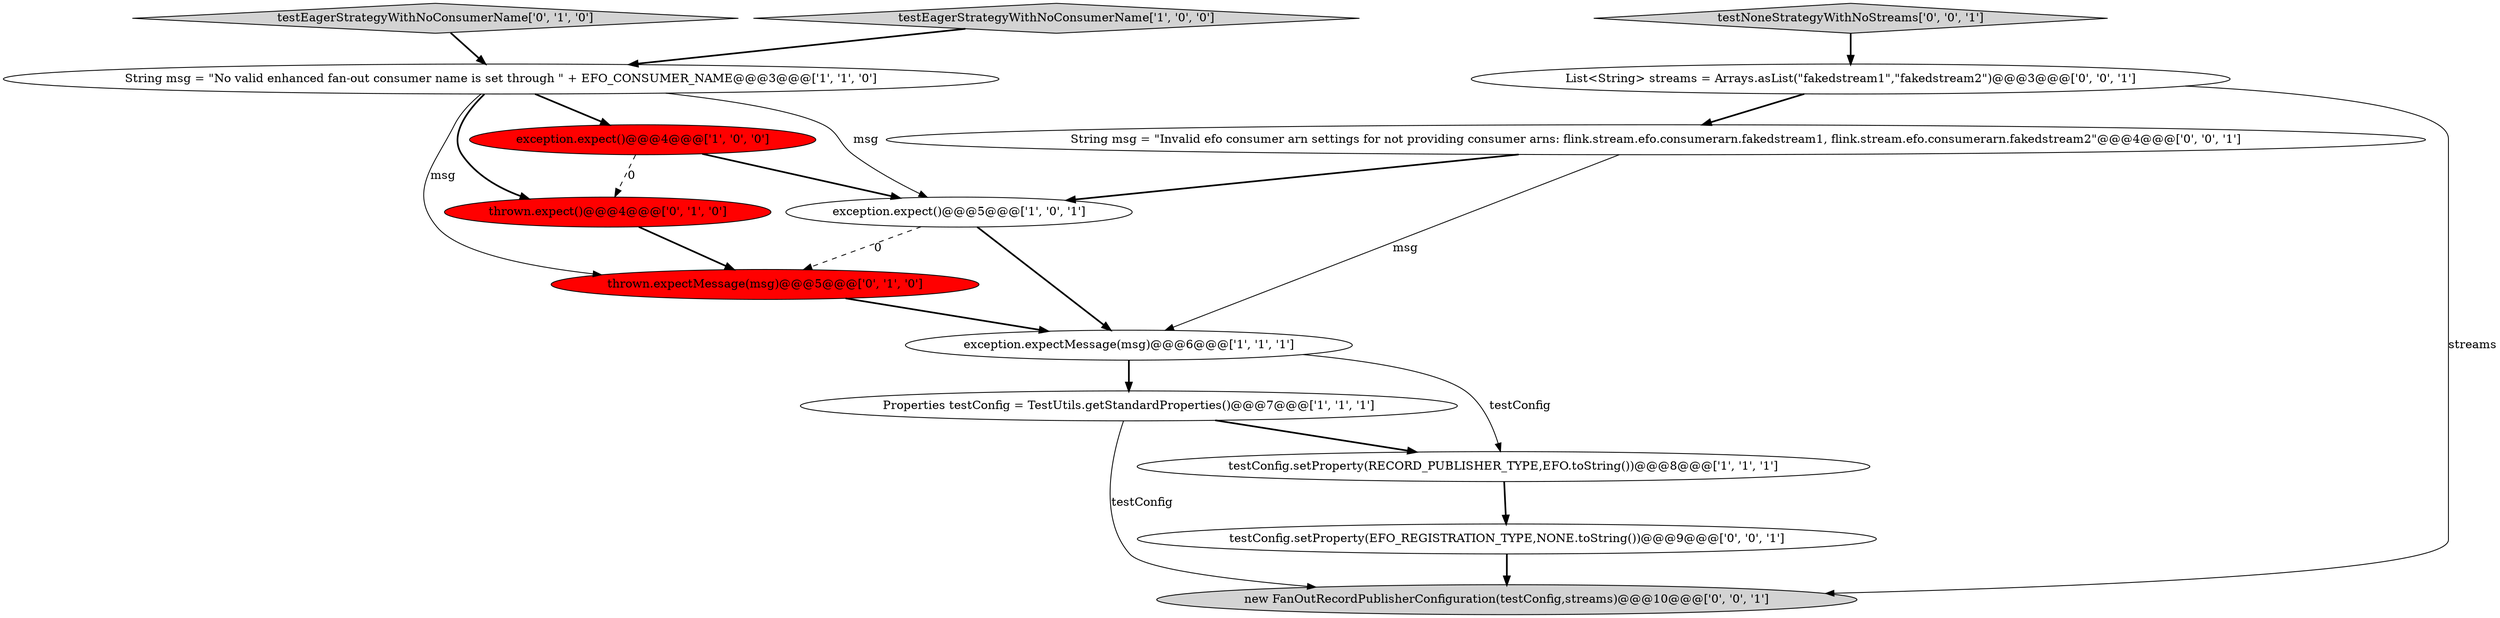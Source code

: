 digraph {
3 [style = filled, label = "Properties testConfig = TestUtils.getStandardProperties()@@@7@@@['1', '1', '1']", fillcolor = white, shape = ellipse image = "AAA0AAABBB1BBB"];
7 [style = filled, label = "thrown.expectMessage(msg)@@@5@@@['0', '1', '0']", fillcolor = red, shape = ellipse image = "AAA1AAABBB2BBB"];
2 [style = filled, label = "testConfig.setProperty(RECORD_PUBLISHER_TYPE,EFO.toString())@@@8@@@['1', '1', '1']", fillcolor = white, shape = ellipse image = "AAA0AAABBB1BBB"];
14 [style = filled, label = "String msg = \"Invalid efo consumer arn settings for not providing consumer arns: flink.stream.efo.consumerarn.fakedstream1, flink.stream.efo.consumerarn.fakedstream2\"@@@4@@@['0', '0', '1']", fillcolor = white, shape = ellipse image = "AAA0AAABBB3BBB"];
11 [style = filled, label = "List<String> streams = Arrays.asList(\"fakedstream1\",\"fakedstream2\")@@@3@@@['0', '0', '1']", fillcolor = white, shape = ellipse image = "AAA0AAABBB3BBB"];
13 [style = filled, label = "new FanOutRecordPublisherConfiguration(testConfig,streams)@@@10@@@['0', '0', '1']", fillcolor = lightgray, shape = ellipse image = "AAA0AAABBB3BBB"];
12 [style = filled, label = "testConfig.setProperty(EFO_REGISTRATION_TYPE,NONE.toString())@@@9@@@['0', '0', '1']", fillcolor = white, shape = ellipse image = "AAA0AAABBB3BBB"];
1 [style = filled, label = "String msg = \"No valid enhanced fan-out consumer name is set through \" + EFO_CONSUMER_NAME@@@3@@@['1', '1', '0']", fillcolor = white, shape = ellipse image = "AAA0AAABBB1BBB"];
4 [style = filled, label = "exception.expect()@@@4@@@['1', '0', '0']", fillcolor = red, shape = ellipse image = "AAA1AAABBB1BBB"];
6 [style = filled, label = "testEagerStrategyWithNoConsumerName['1', '0', '0']", fillcolor = lightgray, shape = diamond image = "AAA0AAABBB1BBB"];
5 [style = filled, label = "exception.expect()@@@5@@@['1', '0', '1']", fillcolor = white, shape = ellipse image = "AAA0AAABBB1BBB"];
8 [style = filled, label = "testEagerStrategyWithNoConsumerName['0', '1', '0']", fillcolor = lightgray, shape = diamond image = "AAA0AAABBB2BBB"];
9 [style = filled, label = "thrown.expect()@@@4@@@['0', '1', '0']", fillcolor = red, shape = ellipse image = "AAA1AAABBB2BBB"];
10 [style = filled, label = "testNoneStrategyWithNoStreams['0', '0', '1']", fillcolor = lightgray, shape = diamond image = "AAA0AAABBB3BBB"];
0 [style = filled, label = "exception.expectMessage(msg)@@@6@@@['1', '1', '1']", fillcolor = white, shape = ellipse image = "AAA0AAABBB1BBB"];
0->3 [style = bold, label=""];
1->4 [style = bold, label=""];
11->14 [style = bold, label=""];
0->2 [style = solid, label="testConfig"];
7->0 [style = bold, label=""];
9->7 [style = bold, label=""];
1->9 [style = bold, label=""];
2->12 [style = bold, label=""];
8->1 [style = bold, label=""];
6->1 [style = bold, label=""];
12->13 [style = bold, label=""];
4->9 [style = dashed, label="0"];
14->0 [style = solid, label="msg"];
3->2 [style = bold, label=""];
5->0 [style = bold, label=""];
3->13 [style = solid, label="testConfig"];
11->13 [style = solid, label="streams"];
5->7 [style = dashed, label="0"];
1->7 [style = solid, label="msg"];
4->5 [style = bold, label=""];
1->5 [style = solid, label="msg"];
14->5 [style = bold, label=""];
10->11 [style = bold, label=""];
}
